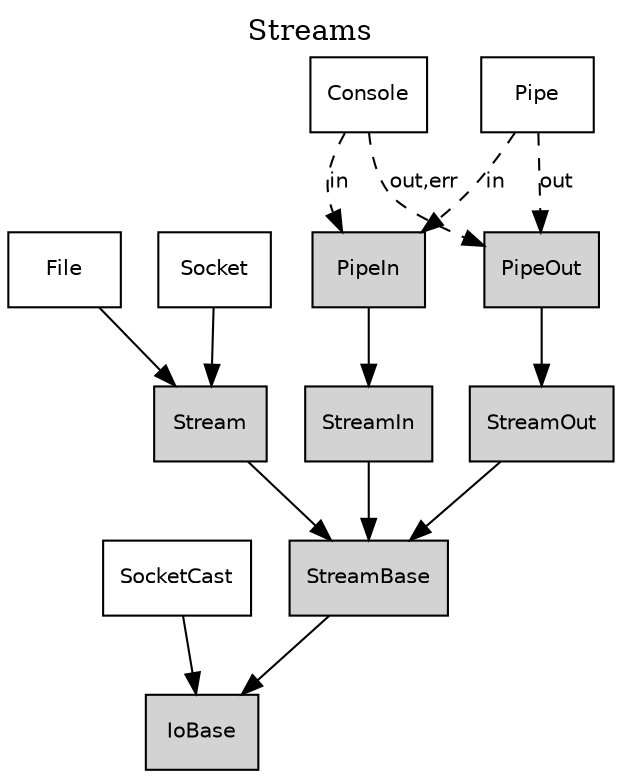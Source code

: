 
digraph "Streams" {
  edge [fontname="Helvetica",fontsize="10",labelfontname="Helvetica",labelfontsize="10"];
  node [fontname="Helvetica",fontsize="10",shape=record];

  Console [URL="\ref Console"];
  Pipe    [URL="\ref Pipe"];
  PipeIn  [URL="\ref PipeIn" style=filled fillcolor=lightgrey];
  PipeOut [URL="\ref PipeOut" style=filled fillcolor=lightgrey];
  File    [URL="\ref File"];
  Socket  [URL="\ref Socket"];
  Console -> PipeIn  [style="dashed" label="in"];
  Console -> PipeOut [style="dashed" label="out,err"];
  Pipe    -> PipeIn  [style="dashed" label="in"];
  Pipe    -> PipeOut [style="dashed" label="out"];

  Stream    [URL="\ref Stream" style=filled fillcolor=lightgrey];
  StreamIn  [URL="\ref StreamIn" style=filled fillcolor=lightgrey];
  StreamOut [URL="\ref StreamOut" style=filled fillcolor=lightgrey];
  PipeIn  -> StreamIn;
  PipeOut -> StreamOut;
  File    -> Stream;
  Socket  -> Stream;

  SocketCast [URL="\ref SocketCast"];
  StreamBase [URL="\ref StreamBase" style=filled fillcolor=lightgrey];
  Stream    -> StreamBase;
  StreamIn  -> StreamBase;
  StreamOut -> StreamBase;

  IoBase [URL="\ref IoBase" style=filled fillcolor=lightgrey];
  SocketCast -> IoBase;
  StreamBase -> IoBase;

  label="Streams";
  labelloc=top;
}
